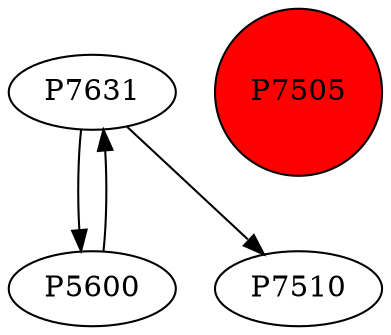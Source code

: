 digraph {
	P7631 -> P5600
	P5600 -> P7631
	P7631 -> P7510
	P7505 [shape=circle]
	P7505 [style=filled]
	P7505 [fillcolor=red]
}